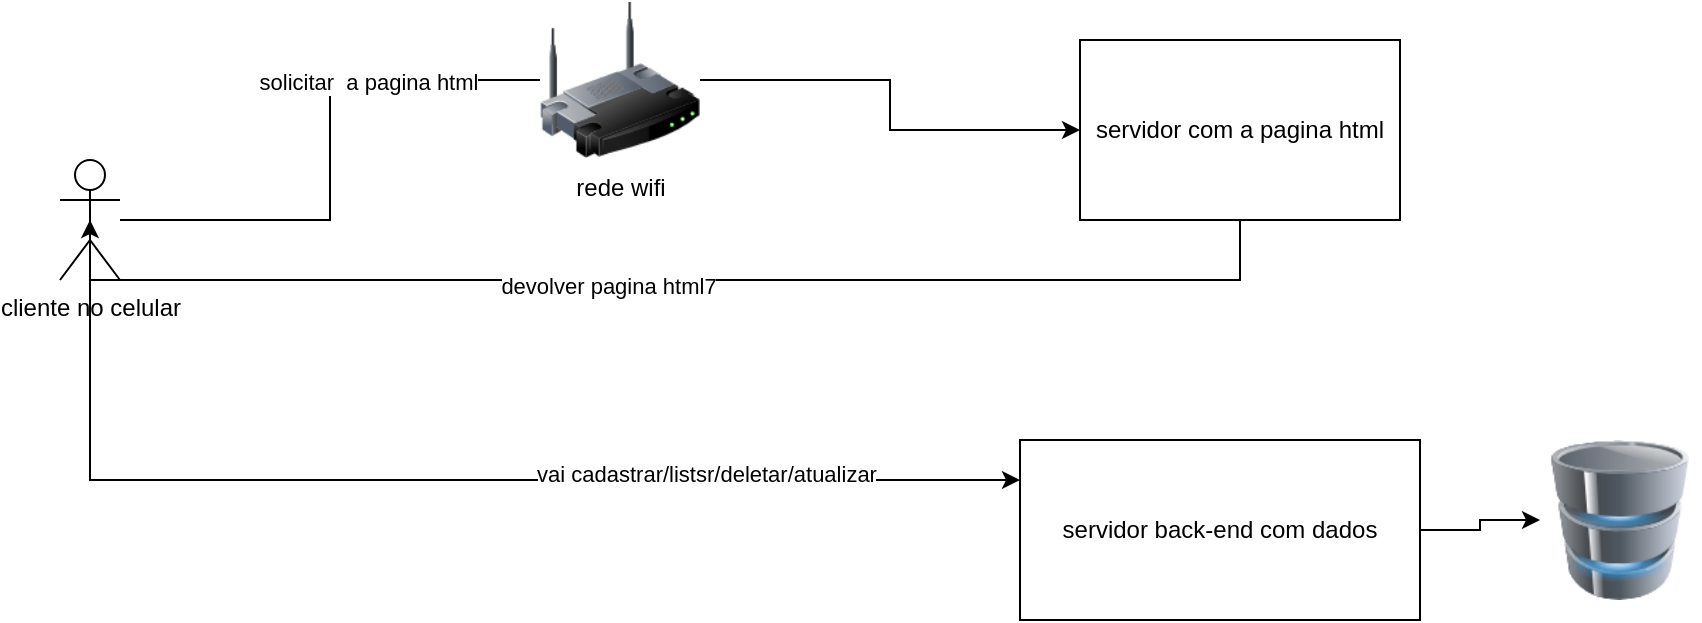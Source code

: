 <mxfile version="16.6.4" type="github">
  <diagram id="dDfqVQT-GitR2Hu24Edu" name="Page-1">
    <mxGraphModel dx="1350" dy="809" grid="1" gridSize="10" guides="1" tooltips="1" connect="1" arrows="1" fold="1" page="1" pageScale="1" pageWidth="850" pageHeight="1100" math="0" shadow="0">
      <root>
        <mxCell id="0" />
        <mxCell id="1" parent="0" />
        <mxCell id="uwj1PzKdglTKuQxIG5p2-7" style="edgeStyle=orthogonalEdgeStyle;rounded=0;orthogonalLoop=1;jettySize=auto;html=1;entryX=0.5;entryY=0.5;entryDx=0;entryDy=0;entryPerimeter=0;" edge="1" parent="1" source="uwj1PzKdglTKuQxIG5p2-1" target="uwj1PzKdglTKuQxIG5p2-2">
          <mxGeometry relative="1" as="geometry">
            <mxPoint x="280" y="450" as="targetPoint" />
            <Array as="points">
              <mxPoint x="690" y="450" />
              <mxPoint x="115" y="450" />
            </Array>
          </mxGeometry>
        </mxCell>
        <mxCell id="uwj1PzKdglTKuQxIG5p2-8" value="devolver pagina html7" style="edgeLabel;html=1;align=center;verticalAlign=middle;resizable=0;points=[];" vertex="1" connectable="0" parent="uwj1PzKdglTKuQxIG5p2-7">
          <mxGeometry x="0.09" y="3" relative="1" as="geometry">
            <mxPoint as="offset" />
          </mxGeometry>
        </mxCell>
        <mxCell id="uwj1PzKdglTKuQxIG5p2-1" value="servidor com a pagina html" style="rounded=0;whiteSpace=wrap;html=1;" vertex="1" parent="1">
          <mxGeometry x="610" y="330" width="160" height="90" as="geometry" />
        </mxCell>
        <mxCell id="uwj1PzKdglTKuQxIG5p2-4" style="edgeStyle=orthogonalEdgeStyle;rounded=0;orthogonalLoop=1;jettySize=auto;html=1;startArrow=none;" edge="1" parent="1" source="uwj1PzKdglTKuQxIG5p2-3" target="uwj1PzKdglTKuQxIG5p2-1">
          <mxGeometry relative="1" as="geometry" />
        </mxCell>
        <mxCell id="uwj1PzKdglTKuQxIG5p2-12" style="edgeStyle=orthogonalEdgeStyle;rounded=0;orthogonalLoop=1;jettySize=auto;html=1;" edge="1" parent="1" source="uwj1PzKdglTKuQxIG5p2-2" target="uwj1PzKdglTKuQxIG5p2-9">
          <mxGeometry relative="1" as="geometry">
            <Array as="points">
              <mxPoint x="115" y="550" />
            </Array>
          </mxGeometry>
        </mxCell>
        <mxCell id="uwj1PzKdglTKuQxIG5p2-13" value="vai cadastrar/listsr/deletar/atualizar" style="edgeLabel;html=1;align=center;verticalAlign=middle;resizable=0;points=[];" vertex="1" connectable="0" parent="uwj1PzKdglTKuQxIG5p2-12">
          <mxGeometry x="0.444" y="3" relative="1" as="geometry">
            <mxPoint as="offset" />
          </mxGeometry>
        </mxCell>
        <mxCell id="uwj1PzKdglTKuQxIG5p2-2" value="cliente no celular" style="shape=umlActor;verticalLabelPosition=bottom;verticalAlign=top;html=1;outlineConnect=0;" vertex="1" parent="1">
          <mxGeometry x="100" y="390" width="30" height="60" as="geometry" />
        </mxCell>
        <mxCell id="uwj1PzKdglTKuQxIG5p2-3" value="rede wifi" style="image;html=1;image=img/lib/clip_art/networking/Wireless_Router_128x128.png" vertex="1" parent="1">
          <mxGeometry x="340" y="310" width="80" height="80" as="geometry" />
        </mxCell>
        <mxCell id="uwj1PzKdglTKuQxIG5p2-5" value="" style="edgeStyle=orthogonalEdgeStyle;rounded=0;orthogonalLoop=1;jettySize=auto;html=1;endArrow=none;" edge="1" parent="1" source="uwj1PzKdglTKuQxIG5p2-2" target="uwj1PzKdglTKuQxIG5p2-3">
          <mxGeometry relative="1" as="geometry">
            <mxPoint x="130" y="420" as="sourcePoint" />
            <mxPoint x="610" y="375" as="targetPoint" />
          </mxGeometry>
        </mxCell>
        <mxCell id="uwj1PzKdglTKuQxIG5p2-6" value="solicitar&amp;nbsp; a pagina html" style="edgeLabel;html=1;align=center;verticalAlign=middle;resizable=0;points=[];" vertex="1" connectable="0" parent="uwj1PzKdglTKuQxIG5p2-5">
          <mxGeometry x="0.385" y="-1" relative="1" as="geometry">
            <mxPoint as="offset" />
          </mxGeometry>
        </mxCell>
        <mxCell id="uwj1PzKdglTKuQxIG5p2-11" style="edgeStyle=orthogonalEdgeStyle;rounded=0;orthogonalLoop=1;jettySize=auto;html=1;" edge="1" parent="1" source="uwj1PzKdglTKuQxIG5p2-9" target="uwj1PzKdglTKuQxIG5p2-10">
          <mxGeometry relative="1" as="geometry" />
        </mxCell>
        <mxCell id="uwj1PzKdglTKuQxIG5p2-9" value="servidor back-end com dados" style="rounded=0;whiteSpace=wrap;html=1;" vertex="1" parent="1">
          <mxGeometry x="580" y="530" width="200" height="90" as="geometry" />
        </mxCell>
        <mxCell id="uwj1PzKdglTKuQxIG5p2-10" value="" style="image;html=1;image=img/lib/clip_art/computers/Database_128x128.png" vertex="1" parent="1">
          <mxGeometry x="840" y="530" width="80" height="80" as="geometry" />
        </mxCell>
      </root>
    </mxGraphModel>
  </diagram>
</mxfile>
